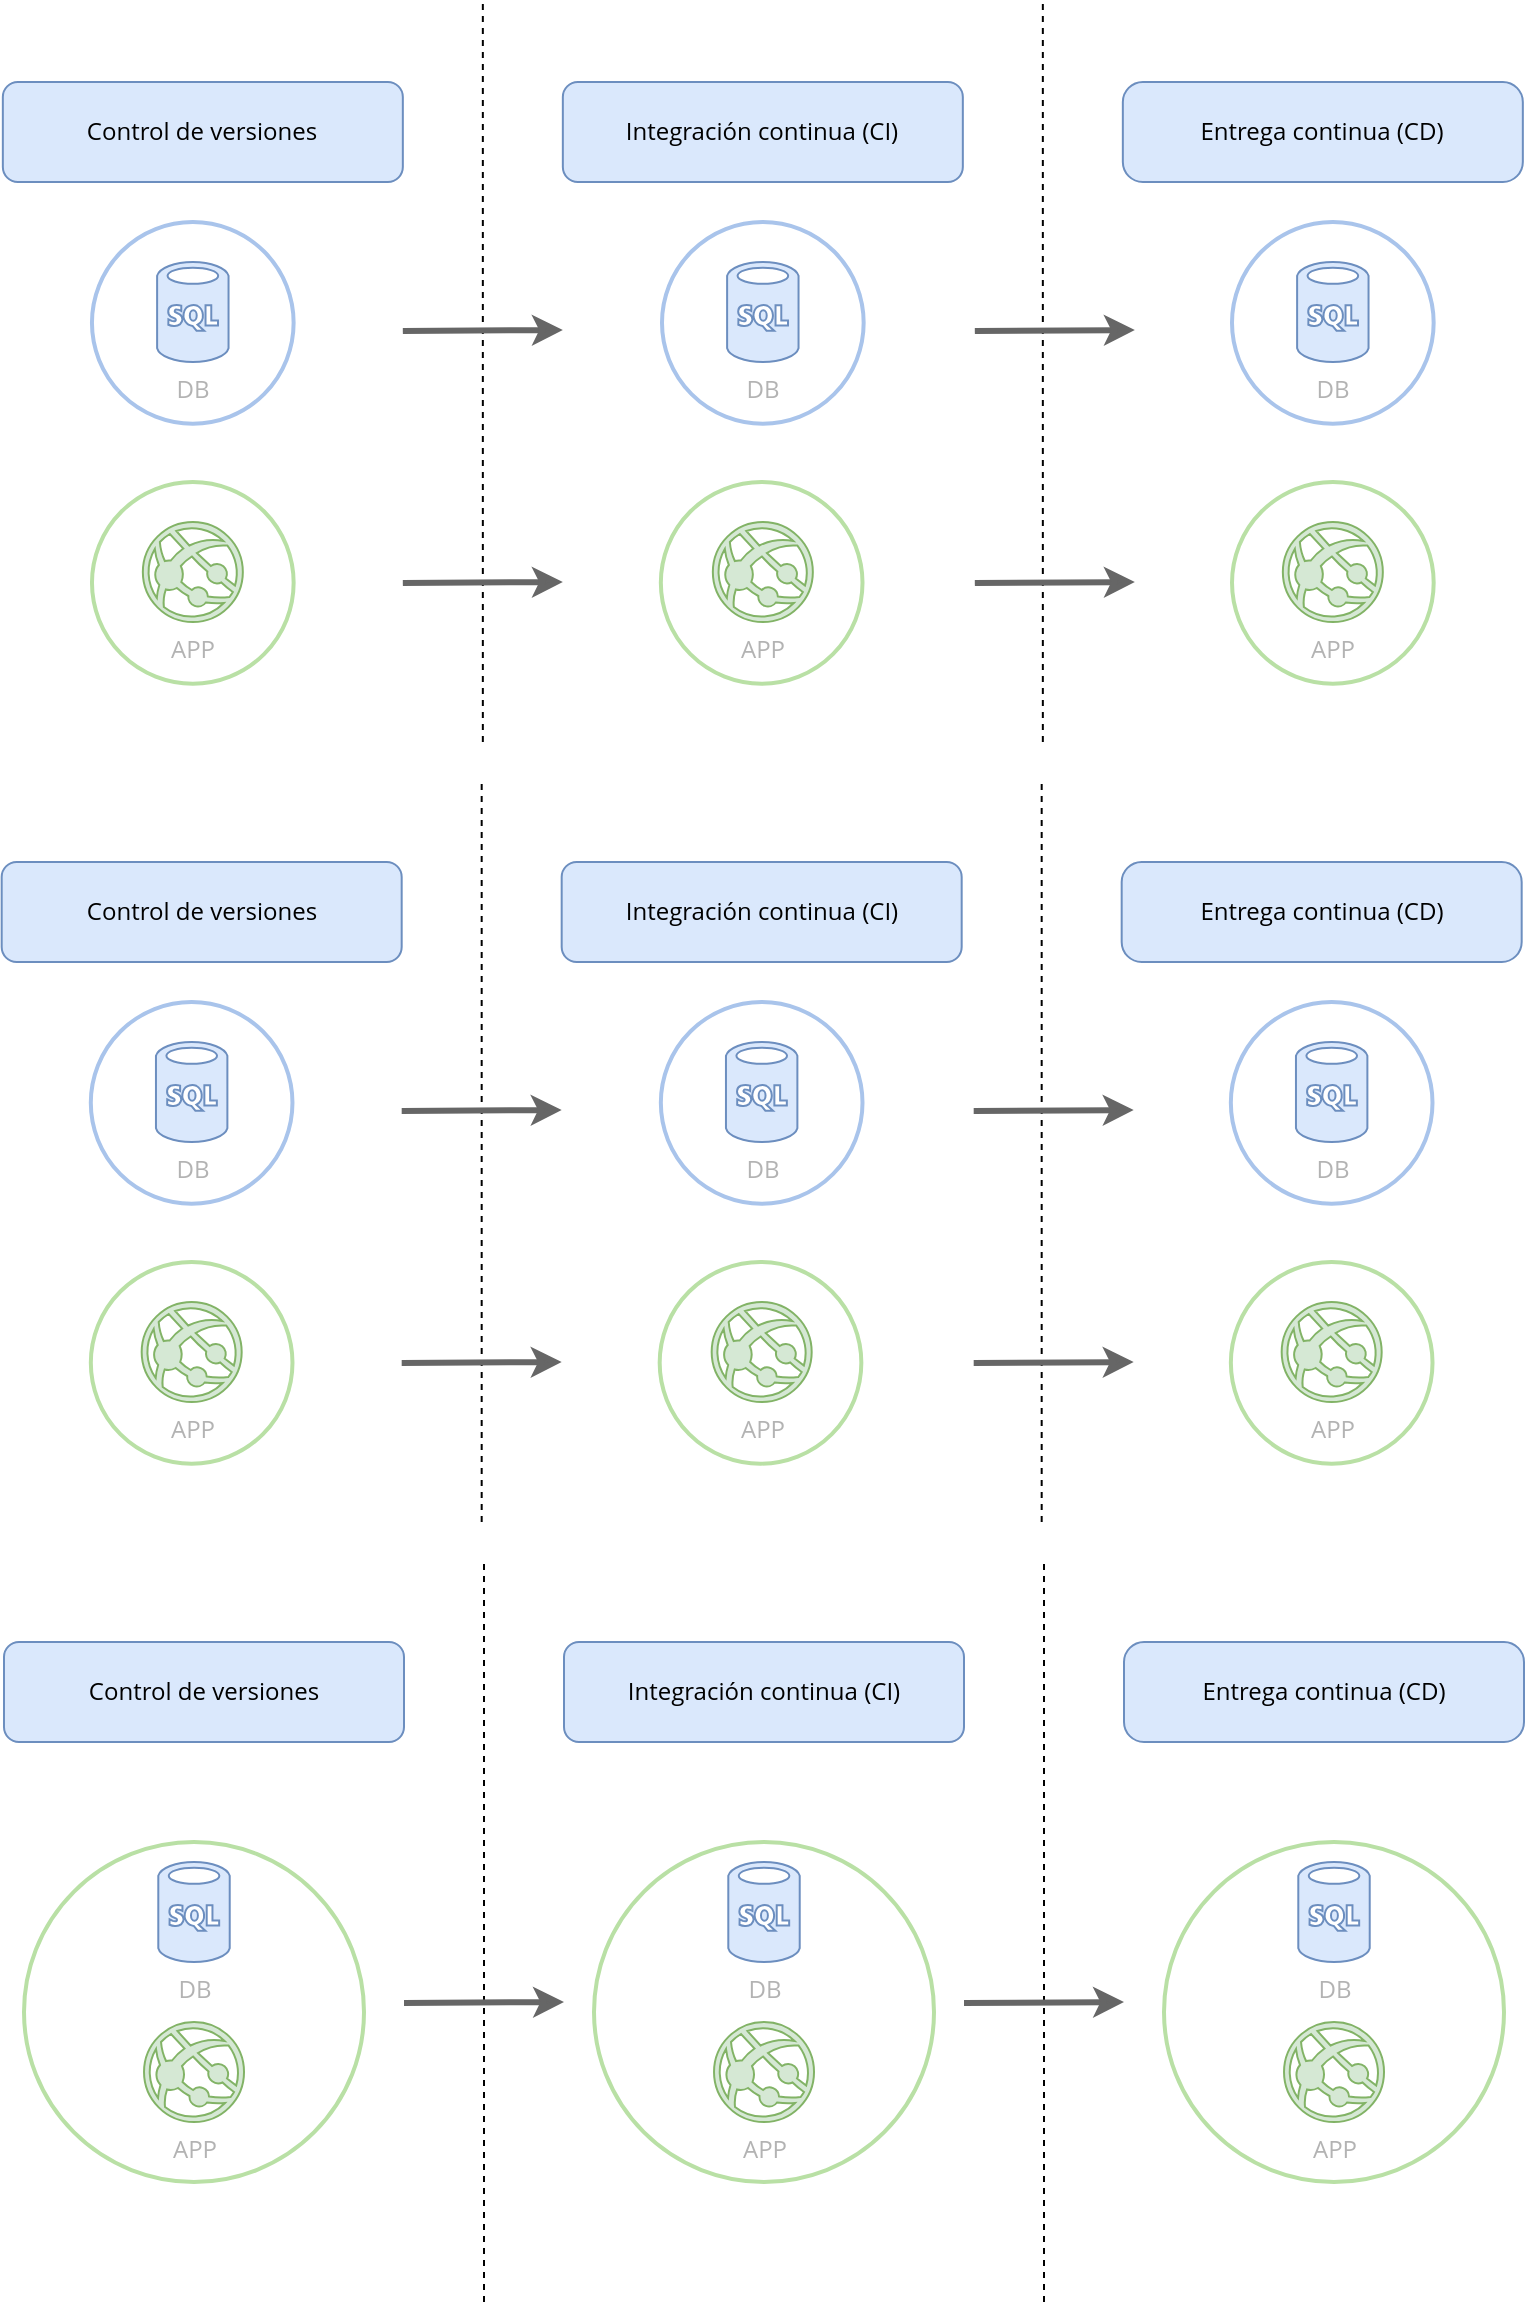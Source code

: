 <mxfile version="13.0.1" type="github">
  <diagram id="gpCpd4C2CqXltoKwv3tZ" name="Escenarios">
    <mxGraphModel dx="946" dy="574" grid="1" gridSize="10" guides="1" tooltips="1" connect="1" arrows="1" fold="1" page="1" pageScale="1" pageWidth="827" pageHeight="1169" math="0" shadow="0" extFonts="Monaco^https://fonts.googleapis.com/css?family=Monaco|Open Sans^https://fonts.googleapis.com/css?family=Open+Sans">
      <root>
        <mxCell id="0" />
        <mxCell id="1" parent="0" />
        <mxCell id="MYIsnShTRxIOHbeXiHgU-14" value="Control de versiones" style="rounded=1;whiteSpace=wrap;html=1;fillColor=#dae8fc;strokeColor=#6c8ebf;fontFamily=Open Sans;" parent="1" vertex="1">
          <mxGeometry x="34" y="830" width="200" height="50" as="geometry" />
        </mxCell>
        <mxCell id="MYIsnShTRxIOHbeXiHgU-15" value="Integración continua (CI)" style="rounded=1;whiteSpace=wrap;html=1;fillColor=#dae8fc;strokeColor=#6c8ebf;fontFamily=Open Sans;" parent="1" vertex="1">
          <mxGeometry x="314" y="830" width="200" height="50" as="geometry" />
        </mxCell>
        <mxCell id="MYIsnShTRxIOHbeXiHgU-16" value="Entrega continua (CD)" style="rounded=1;whiteSpace=wrap;html=1;fillColor=#dae8fc;strokeColor=#6c8ebf;arcSize=20;fontFamily=Open Sans;" parent="1" vertex="1">
          <mxGeometry x="594" y="830" width="200" height="50" as="geometry" />
        </mxCell>
        <mxCell id="MYIsnShTRxIOHbeXiHgU-20" value="" style="group;fontColor=#B3B3B3;fontFamily=Open Sans;" parent="1" vertex="1" connectable="0">
          <mxGeometry x="44.0" y="930" width="170" height="170" as="geometry" />
        </mxCell>
        <mxCell id="MYIsnShTRxIOHbeXiHgU-19" value="" style="ellipse;whiteSpace=wrap;html=1;aspect=fixed;fillColor=none;strokeColor=#B9E0A5;strokeWidth=2;fontFamily=Open Sans;" parent="MYIsnShTRxIOHbeXiHgU-20" vertex="1">
          <mxGeometry width="170" height="170" as="geometry" />
        </mxCell>
        <mxCell id="MYIsnShTRxIOHbeXiHgU-1" value="DB" style="verticalLabelPosition=bottom;html=1;verticalAlign=top;align=center;strokeColor=#6c8ebf;fillColor=#dae8fc;shape=mxgraph.azure.sql_database;fontColor=#B3B3B3;fontFamily=Open Sans;" parent="MYIsnShTRxIOHbeXiHgU-20" vertex="1">
          <mxGeometry x="67.15" y="10" width="35.71" height="50" as="geometry" />
        </mxCell>
        <mxCell id="MYIsnShTRxIOHbeXiHgU-17" value="APP" style="verticalLabelPosition=bottom;html=1;verticalAlign=top;align=center;strokeColor=#82b366;fillColor=#d5e8d4;shape=mxgraph.azure.azure_website;pointerEvents=1;fontColor=#B3B3B3;fontFamily=Open Sans;" parent="MYIsnShTRxIOHbeXiHgU-20" vertex="1">
          <mxGeometry x="60.01" y="90" width="50" height="50" as="geometry" />
        </mxCell>
        <mxCell id="MYIsnShTRxIOHbeXiHgU-21" value="" style="endArrow=none;dashed=1;html=1;fontFamily=Open Sans;" parent="1" edge="1">
          <mxGeometry width="50" height="50" relative="1" as="geometry">
            <mxPoint x="274" y="1160" as="sourcePoint" />
            <mxPoint x="274" y="790" as="targetPoint" />
          </mxGeometry>
        </mxCell>
        <mxCell id="2tvlTxC79Wn1W61wuCor-3" value="" style="endArrow=none;dashed=1;html=1;fontFamily=Open Sans;" parent="1" edge="1">
          <mxGeometry width="50" height="50" relative="1" as="geometry">
            <mxPoint x="554" y="1160" as="sourcePoint" />
            <mxPoint x="554" y="790" as="targetPoint" />
          </mxGeometry>
        </mxCell>
        <mxCell id="2tvlTxC79Wn1W61wuCor-4" value="" style="group;fontColor=#B3B3B3;fontFamily=Open Sans;" parent="1" vertex="1" connectable="0">
          <mxGeometry x="329" y="930" width="170" height="170" as="geometry" />
        </mxCell>
        <mxCell id="2tvlTxC79Wn1W61wuCor-5" value="" style="ellipse;whiteSpace=wrap;html=1;aspect=fixed;fillColor=none;strokeColor=#B9E0A5;strokeWidth=2;fontFamily=Open Sans;" parent="2tvlTxC79Wn1W61wuCor-4" vertex="1">
          <mxGeometry width="170" height="170" as="geometry" />
        </mxCell>
        <mxCell id="2tvlTxC79Wn1W61wuCor-6" value="DB" style="verticalLabelPosition=bottom;html=1;verticalAlign=top;align=center;strokeColor=#6c8ebf;fillColor=#dae8fc;shape=mxgraph.azure.sql_database;fontColor=#B3B3B3;fontFamily=Open Sans;" parent="2tvlTxC79Wn1W61wuCor-4" vertex="1">
          <mxGeometry x="67.15" y="10" width="35.71" height="50" as="geometry" />
        </mxCell>
        <mxCell id="2tvlTxC79Wn1W61wuCor-7" value="APP" style="verticalLabelPosition=bottom;html=1;verticalAlign=top;align=center;strokeColor=#82b366;fillColor=#d5e8d4;shape=mxgraph.azure.azure_website;pointerEvents=1;fontColor=#B3B3B3;fontFamily=Open Sans;" parent="2tvlTxC79Wn1W61wuCor-4" vertex="1">
          <mxGeometry x="60.01" y="90" width="50" height="50" as="geometry" />
        </mxCell>
        <mxCell id="2tvlTxC79Wn1W61wuCor-8" value="" style="group;fontColor=#B3B3B3;fontFamily=Open Sans;" parent="1" vertex="1" connectable="0">
          <mxGeometry x="614" y="930" width="170" height="170" as="geometry" />
        </mxCell>
        <mxCell id="2tvlTxC79Wn1W61wuCor-9" value="" style="ellipse;whiteSpace=wrap;html=1;aspect=fixed;fillColor=none;strokeColor=#B9E0A5;strokeWidth=2;fontFamily=Open Sans;" parent="2tvlTxC79Wn1W61wuCor-8" vertex="1">
          <mxGeometry width="170" height="170" as="geometry" />
        </mxCell>
        <mxCell id="2tvlTxC79Wn1W61wuCor-10" value="DB" style="verticalLabelPosition=bottom;html=1;verticalAlign=top;align=center;strokeColor=#6c8ebf;fillColor=#dae8fc;shape=mxgraph.azure.sql_database;fontColor=#B3B3B3;fontFamily=Open Sans;" parent="2tvlTxC79Wn1W61wuCor-8" vertex="1">
          <mxGeometry x="67.15" y="10" width="35.71" height="50" as="geometry" />
        </mxCell>
        <mxCell id="2tvlTxC79Wn1W61wuCor-11" value="APP" style="verticalLabelPosition=bottom;html=1;verticalAlign=top;align=center;strokeColor=#82b366;fillColor=#d5e8d4;shape=mxgraph.azure.azure_website;pointerEvents=1;fontColor=#B3B3B3;fontFamily=Open Sans;" parent="2tvlTxC79Wn1W61wuCor-8" vertex="1">
          <mxGeometry x="60.01" y="90" width="50" height="50" as="geometry" />
        </mxCell>
        <mxCell id="2tvlTxC79Wn1W61wuCor-17" value="" style="endArrow=classic;html=1;fontColor=#B3B3B3;fillColor=#f5f5f5;strokeColor=#666666;strokeWidth=3;fontFamily=Open Sans;" parent="1" edge="1">
          <mxGeometry width="50" height="50" relative="1" as="geometry">
            <mxPoint x="234" y="1010.5" as="sourcePoint" />
            <mxPoint x="314" y="1010" as="targetPoint" />
          </mxGeometry>
        </mxCell>
        <mxCell id="2tvlTxC79Wn1W61wuCor-18" value="" style="endArrow=classic;html=1;fontColor=#B3B3B3;fillColor=#f5f5f5;strokeColor=#666666;strokeWidth=3;fontFamily=Open Sans;" parent="1" edge="1">
          <mxGeometry width="50" height="50" relative="1" as="geometry">
            <mxPoint x="514" y="1010.5" as="sourcePoint" />
            <mxPoint x="594" y="1010" as="targetPoint" />
          </mxGeometry>
        </mxCell>
        <mxCell id="Q8Wm_trZoOTeBr5sEfMa-1" value="Control de versiones" style="rounded=1;whiteSpace=wrap;html=1;fillColor=#dae8fc;strokeColor=#6c8ebf;fontFamily=Open Sans;FType=g;" parent="1" vertex="1">
          <mxGeometry x="32.84" y="440" width="200" height="50" as="geometry" />
        </mxCell>
        <mxCell id="Q8Wm_trZoOTeBr5sEfMa-2" value="Integración continua (CI)" style="rounded=1;whiteSpace=wrap;html=1;fillColor=#dae8fc;strokeColor=#6c8ebf;fontFamily=Open Sans;FType=g;" parent="1" vertex="1">
          <mxGeometry x="312.84" y="440" width="200" height="50" as="geometry" />
        </mxCell>
        <mxCell id="Q8Wm_trZoOTeBr5sEfMa-3" value="Entrega continua (CD)" style="rounded=1;whiteSpace=wrap;html=1;fillColor=#dae8fc;strokeColor=#6c8ebf;arcSize=20;fontFamily=Open Sans;FType=g;" parent="1" vertex="1">
          <mxGeometry x="592.84" y="440" width="200" height="50" as="geometry" />
        </mxCell>
        <mxCell id="Q8Wm_trZoOTeBr5sEfMa-4" value="" style="endArrow=none;dashed=1;html=1;fontFamily=Open Sans;FType=g;" parent="1" edge="1">
          <mxGeometry width="50" height="50" relative="1" as="geometry">
            <mxPoint x="272.84" y="770" as="sourcePoint" />
            <mxPoint x="272.84" y="400" as="targetPoint" />
          </mxGeometry>
        </mxCell>
        <mxCell id="Q8Wm_trZoOTeBr5sEfMa-5" value="" style="endArrow=none;dashed=1;html=1;fontFamily=Open Sans;FType=g;" parent="1" edge="1">
          <mxGeometry width="50" height="50" relative="1" as="geometry">
            <mxPoint x="552.84" y="770" as="sourcePoint" />
            <mxPoint x="552.84" y="400" as="targetPoint" />
          </mxGeometry>
        </mxCell>
        <mxCell id="Q8Wm_trZoOTeBr5sEfMa-6" value="" style="endArrow=classic;html=1;fontColor=#B3B3B3;fillColor=#f5f5f5;strokeColor=#666666;strokeWidth=3;fontFamily=Open Sans;FType=g;" parent="1" edge="1">
          <mxGeometry width="50" height="50" relative="1" as="geometry">
            <mxPoint x="232.84" y="564.5" as="sourcePoint" />
            <mxPoint x="312.84" y="564" as="targetPoint" />
          </mxGeometry>
        </mxCell>
        <mxCell id="Q8Wm_trZoOTeBr5sEfMa-7" value="" style="endArrow=classic;html=1;fontColor=#B3B3B3;fillColor=#f5f5f5;strokeColor=#666666;strokeWidth=3;fontFamily=Open Sans;FType=g;" parent="1" edge="1">
          <mxGeometry width="50" height="50" relative="1" as="geometry">
            <mxPoint x="518.84" y="564.5" as="sourcePoint" />
            <mxPoint x="598.84" y="564" as="targetPoint" />
          </mxGeometry>
        </mxCell>
        <mxCell id="Q8Wm_trZoOTeBr5sEfMa-8" value="DB" style="verticalLabelPosition=bottom;html=1;verticalAlign=top;align=center;strokeColor=#6c8ebf;fillColor=#dae8fc;shape=mxgraph.azure.sql_database;fontColor=#B3B3B3;fontFamily=Open Sans;FType=g;" parent="1" vertex="1">
          <mxGeometry x="109.98" y="530" width="35.71" height="50" as="geometry" />
        </mxCell>
        <mxCell id="Q8Wm_trZoOTeBr5sEfMa-9" value="APP" style="verticalLabelPosition=bottom;html=1;verticalAlign=top;align=center;strokeColor=#82b366;fillColor=#d5e8d4;shape=mxgraph.azure.azure_website;pointerEvents=1;fontColor=#B3B3B3;fontFamily=Open Sans;FType=g;" parent="1" vertex="1">
          <mxGeometry x="102.84" y="660" width="50" height="50" as="geometry" />
        </mxCell>
        <mxCell id="hevtfb3yxUW6k2UNjcC5-3" value="DB" style="verticalLabelPosition=bottom;html=1;verticalAlign=top;align=center;strokeColor=#6c8ebf;fillColor=#dae8fc;shape=mxgraph.azure.sql_database;fontColor=#B3B3B3;fontFamily=Open Sans;FType=g;" parent="1" vertex="1">
          <mxGeometry x="394.98" y="530" width="35.71" height="50" as="geometry" />
        </mxCell>
        <mxCell id="hevtfb3yxUW6k2UNjcC5-4" value="APP" style="verticalLabelPosition=bottom;html=1;verticalAlign=top;align=center;strokeColor=#82b366;fillColor=#d5e8d4;shape=mxgraph.azure.azure_website;pointerEvents=1;fontColor=#B3B3B3;fontFamily=Open Sans;FType=g;" parent="1" vertex="1">
          <mxGeometry x="387.84" y="660" width="50" height="50" as="geometry" />
        </mxCell>
        <mxCell id="hevtfb3yxUW6k2UNjcC5-5" value="DB" style="verticalLabelPosition=bottom;html=1;verticalAlign=top;align=center;strokeColor=#6c8ebf;fillColor=#dae8fc;shape=mxgraph.azure.sql_database;fontColor=#B3B3B3;fontFamily=Open Sans;FType=g;" parent="1" vertex="1">
          <mxGeometry x="679.98" y="530" width="35.71" height="50" as="geometry" />
        </mxCell>
        <mxCell id="hevtfb3yxUW6k2UNjcC5-6" value="APP" style="verticalLabelPosition=bottom;html=1;verticalAlign=top;align=center;strokeColor=#82b366;fillColor=#d5e8d4;shape=mxgraph.azure.azure_website;pointerEvents=1;fontColor=#B3B3B3;fontFamily=Open Sans;FType=g;" parent="1" vertex="1">
          <mxGeometry x="672.84" y="660" width="50" height="50" as="geometry" />
        </mxCell>
        <mxCell id="hevtfb3yxUW6k2UNjcC5-7" value="" style="endArrow=classic;html=1;fontColor=#B3B3B3;fillColor=#f5f5f5;strokeColor=#666666;strokeWidth=3;fontFamily=Open Sans;FType=g;" parent="1" edge="1">
          <mxGeometry width="50" height="50" relative="1" as="geometry">
            <mxPoint x="232.84" y="690.5" as="sourcePoint" />
            <mxPoint x="312.84" y="690" as="targetPoint" />
          </mxGeometry>
        </mxCell>
        <mxCell id="hevtfb3yxUW6k2UNjcC5-8" value="" style="endArrow=classic;html=1;fontColor=#B3B3B3;fillColor=#f5f5f5;strokeColor=#666666;strokeWidth=3;fontFamily=Open Sans;FType=g;" parent="1" edge="1">
          <mxGeometry width="50" height="50" relative="1" as="geometry">
            <mxPoint x="518.84" y="690.5" as="sourcePoint" />
            <mxPoint x="598.84" y="690" as="targetPoint" />
          </mxGeometry>
        </mxCell>
        <mxCell id="hevtfb3yxUW6k2UNjcC5-13" value="" style="group;fontColor=#B3B3B3;fontFamily=Open Sans;FType=g;" parent="1" vertex="1" connectable="0">
          <mxGeometry x="77.41" y="640" width="100.84" height="110" as="geometry" />
        </mxCell>
        <mxCell id="hevtfb3yxUW6k2UNjcC5-14" value="" style="ellipse;whiteSpace=wrap;html=1;aspect=fixed;fillColor=none;strokeColor=#B9E0A5;strokeWidth=2;fontFamily=Open Sans;FType=g;" parent="hevtfb3yxUW6k2UNjcC5-13" vertex="1">
          <mxGeometry width="100.833" height="100.833" as="geometry" />
        </mxCell>
        <mxCell id="hevtfb3yxUW6k2UNjcC5-21" value="" style="group;fontColor=#B3B3B3;fontFamily=Open Sans;FType=g;" parent="1" vertex="1" connectable="0">
          <mxGeometry x="361.84" y="640" width="100.84" height="110" as="geometry" />
        </mxCell>
        <mxCell id="hevtfb3yxUW6k2UNjcC5-22" value="" style="ellipse;whiteSpace=wrap;html=1;aspect=fixed;fillColor=none;strokeColor=#B9E0A5;strokeWidth=2;fontFamily=Open Sans;FType=g;" parent="hevtfb3yxUW6k2UNjcC5-21" vertex="1">
          <mxGeometry width="100.833" height="100.833" as="geometry" />
        </mxCell>
        <mxCell id="hevtfb3yxUW6k2UNjcC5-23" value="" style="group;fontColor=#B3B3B3;fontFamily=Open Sans;FType=g;" parent="1" vertex="1" connectable="0">
          <mxGeometry x="647.43" y="640" width="100.84" height="110" as="geometry" />
        </mxCell>
        <mxCell id="hevtfb3yxUW6k2UNjcC5-24" value="" style="ellipse;whiteSpace=wrap;html=1;aspect=fixed;fillColor=none;strokeColor=#B9E0A5;strokeWidth=2;fontFamily=Open Sans;FType=g;" parent="hevtfb3yxUW6k2UNjcC5-23" vertex="1">
          <mxGeometry width="100.833" height="100.833" as="geometry" />
        </mxCell>
        <mxCell id="hevtfb3yxUW6k2UNjcC5-25" value="" style="group;fontColor=#B3B3B3;fontFamily=Open Sans;FType=g;" parent="1" vertex="1" connectable="0">
          <mxGeometry x="77.4" y="510" width="100.84" height="110" as="geometry" />
        </mxCell>
        <mxCell id="hevtfb3yxUW6k2UNjcC5-26" value="" style="ellipse;whiteSpace=wrap;html=1;aspect=fixed;fillColor=none;strokeColor=#A9C4EB;strokeWidth=2;fontFamily=Open Sans;FType=g;" parent="hevtfb3yxUW6k2UNjcC5-25" vertex="1">
          <mxGeometry width="100.833" height="100.833" as="geometry" />
        </mxCell>
        <mxCell id="hevtfb3yxUW6k2UNjcC5-27" value="" style="ellipse;whiteSpace=wrap;html=1;aspect=fixed;fillColor=none;strokeColor=#A9C4EB;strokeWidth=2;fontFamily=Open Sans;FType=g;" parent="1" vertex="1">
          <mxGeometry x="362.42" y="510" width="100.833" height="100.833" as="geometry" />
        </mxCell>
        <mxCell id="hevtfb3yxUW6k2UNjcC5-28" value="" style="ellipse;whiteSpace=wrap;html=1;aspect=fixed;fillColor=none;strokeColor=#A9C4EB;strokeWidth=2;fontFamily=Open Sans;FType=g;" parent="1" vertex="1">
          <mxGeometry x="647.42" y="510" width="100.833" height="100.833" as="geometry" />
        </mxCell>
        <mxCell id="pNMtXCgzxsCSnRQOP8oh-1" value="Control de versiones" style="rounded=1;whiteSpace=wrap;html=1;fillColor=#dae8fc;strokeColor=#6c8ebf;fontFamily=Open Sans;FType=g;" vertex="1" parent="1">
          <mxGeometry x="33.42" y="50" width="200" height="50" as="geometry" />
        </mxCell>
        <mxCell id="pNMtXCgzxsCSnRQOP8oh-2" value="Integración continua (CI)" style="rounded=1;whiteSpace=wrap;html=1;fillColor=#dae8fc;strokeColor=#6c8ebf;fontFamily=Open Sans;FType=g;" vertex="1" parent="1">
          <mxGeometry x="313.42" y="50" width="200" height="50" as="geometry" />
        </mxCell>
        <mxCell id="pNMtXCgzxsCSnRQOP8oh-3" value="Entrega continua (CD)" style="rounded=1;whiteSpace=wrap;html=1;fillColor=#dae8fc;strokeColor=#6c8ebf;arcSize=20;fontFamily=Open Sans;FType=g;" vertex="1" parent="1">
          <mxGeometry x="593.42" y="50" width="200" height="50" as="geometry" />
        </mxCell>
        <mxCell id="pNMtXCgzxsCSnRQOP8oh-4" value="" style="endArrow=none;dashed=1;html=1;fontFamily=Open Sans;FType=g;" edge="1" parent="1">
          <mxGeometry width="50" height="50" relative="1" as="geometry">
            <mxPoint x="273.42" y="380" as="sourcePoint" />
            <mxPoint x="273.42" y="10" as="targetPoint" />
          </mxGeometry>
        </mxCell>
        <mxCell id="pNMtXCgzxsCSnRQOP8oh-5" value="" style="endArrow=none;dashed=1;html=1;fontFamily=Open Sans;FType=g;" edge="1" parent="1">
          <mxGeometry width="50" height="50" relative="1" as="geometry">
            <mxPoint x="553.42" y="380" as="sourcePoint" />
            <mxPoint x="553.42" y="10" as="targetPoint" />
          </mxGeometry>
        </mxCell>
        <mxCell id="pNMtXCgzxsCSnRQOP8oh-6" value="" style="endArrow=classic;html=1;fontColor=#B3B3B3;fillColor=#f5f5f5;strokeColor=#666666;strokeWidth=3;fontFamily=Open Sans;FType=g;" edge="1" parent="1">
          <mxGeometry width="50" height="50" relative="1" as="geometry">
            <mxPoint x="233.42" y="174.5" as="sourcePoint" />
            <mxPoint x="313.42" y="174" as="targetPoint" />
          </mxGeometry>
        </mxCell>
        <mxCell id="pNMtXCgzxsCSnRQOP8oh-7" value="" style="endArrow=classic;html=1;fontColor=#B3B3B3;fillColor=#f5f5f5;strokeColor=#666666;strokeWidth=3;fontFamily=Open Sans;FType=g;" edge="1" parent="1">
          <mxGeometry width="50" height="50" relative="1" as="geometry">
            <mxPoint x="519.42" y="174.5" as="sourcePoint" />
            <mxPoint x="599.42" y="174" as="targetPoint" />
          </mxGeometry>
        </mxCell>
        <mxCell id="pNMtXCgzxsCSnRQOP8oh-8" value="DB" style="verticalLabelPosition=bottom;html=1;verticalAlign=top;align=center;strokeColor=#6c8ebf;fillColor=#dae8fc;shape=mxgraph.azure.sql_database;fontColor=#B3B3B3;fontFamily=Open Sans;FType=g;" vertex="1" parent="1">
          <mxGeometry x="110.56" y="140" width="35.71" height="50" as="geometry" />
        </mxCell>
        <mxCell id="pNMtXCgzxsCSnRQOP8oh-9" value="APP" style="verticalLabelPosition=bottom;html=1;verticalAlign=top;align=center;strokeColor=#82b366;fillColor=#d5e8d4;shape=mxgraph.azure.azure_website;pointerEvents=1;fontColor=#B3B3B3;fontFamily=Open Sans;FType=g;" vertex="1" parent="1">
          <mxGeometry x="103.42" y="270" width="50" height="50" as="geometry" />
        </mxCell>
        <mxCell id="pNMtXCgzxsCSnRQOP8oh-10" value="DB" style="verticalLabelPosition=bottom;html=1;verticalAlign=top;align=center;strokeColor=#6c8ebf;fillColor=#dae8fc;shape=mxgraph.azure.sql_database;fontColor=#B3B3B3;fontFamily=Open Sans;FType=g;" vertex="1" parent="1">
          <mxGeometry x="395.56" y="140" width="35.71" height="50" as="geometry" />
        </mxCell>
        <mxCell id="pNMtXCgzxsCSnRQOP8oh-11" value="APP" style="verticalLabelPosition=bottom;html=1;verticalAlign=top;align=center;strokeColor=#82b366;fillColor=#d5e8d4;shape=mxgraph.azure.azure_website;pointerEvents=1;fontColor=#B3B3B3;fontFamily=Open Sans;FType=g;" vertex="1" parent="1">
          <mxGeometry x="388.42" y="270" width="50" height="50" as="geometry" />
        </mxCell>
        <mxCell id="pNMtXCgzxsCSnRQOP8oh-12" value="DB" style="verticalLabelPosition=bottom;html=1;verticalAlign=top;align=center;strokeColor=#6c8ebf;fillColor=#dae8fc;shape=mxgraph.azure.sql_database;fontColor=#B3B3B3;fontFamily=Open Sans;FType=g;" vertex="1" parent="1">
          <mxGeometry x="680.56" y="140" width="35.71" height="50" as="geometry" />
        </mxCell>
        <mxCell id="pNMtXCgzxsCSnRQOP8oh-13" value="APP" style="verticalLabelPosition=bottom;html=1;verticalAlign=top;align=center;strokeColor=#82b366;fillColor=#d5e8d4;shape=mxgraph.azure.azure_website;pointerEvents=1;fontColor=#B3B3B3;fontFamily=Open Sans;FType=g;" vertex="1" parent="1">
          <mxGeometry x="673.42" y="270" width="50" height="50" as="geometry" />
        </mxCell>
        <mxCell id="pNMtXCgzxsCSnRQOP8oh-14" value="" style="endArrow=classic;html=1;fontColor=#B3B3B3;fillColor=#f5f5f5;strokeColor=#666666;strokeWidth=3;fontFamily=Open Sans;FType=g;" edge="1" parent="1">
          <mxGeometry width="50" height="50" relative="1" as="geometry">
            <mxPoint x="233.42" y="300.5" as="sourcePoint" />
            <mxPoint x="313.42" y="300" as="targetPoint" />
          </mxGeometry>
        </mxCell>
        <mxCell id="pNMtXCgzxsCSnRQOP8oh-15" value="" style="endArrow=classic;html=1;fontColor=#B3B3B3;fillColor=#f5f5f5;strokeColor=#666666;strokeWidth=3;fontFamily=Open Sans;FType=g;" edge="1" parent="1">
          <mxGeometry width="50" height="50" relative="1" as="geometry">
            <mxPoint x="519.42" y="300.5" as="sourcePoint" />
            <mxPoint x="599.42" y="300" as="targetPoint" />
          </mxGeometry>
        </mxCell>
        <mxCell id="pNMtXCgzxsCSnRQOP8oh-16" value="" style="group;fontColor=#B3B3B3;fontFamily=Open Sans;FType=g;" vertex="1" connectable="0" parent="1">
          <mxGeometry x="77.99" y="250" width="100.84" height="110" as="geometry" />
        </mxCell>
        <mxCell id="pNMtXCgzxsCSnRQOP8oh-17" value="" style="ellipse;whiteSpace=wrap;html=1;aspect=fixed;fillColor=none;strokeColor=#B9E0A5;strokeWidth=2;fontFamily=Open Sans;FType=g;" vertex="1" parent="pNMtXCgzxsCSnRQOP8oh-16">
          <mxGeometry width="100.833" height="100.833" as="geometry" />
        </mxCell>
        <mxCell id="pNMtXCgzxsCSnRQOP8oh-18" value="" style="group;fontColor=#B3B3B3;fontFamily=Open Sans;FType=g;" vertex="1" connectable="0" parent="1">
          <mxGeometry x="362.42" y="250" width="100.84" height="110" as="geometry" />
        </mxCell>
        <mxCell id="pNMtXCgzxsCSnRQOP8oh-19" value="" style="ellipse;whiteSpace=wrap;html=1;aspect=fixed;fillColor=none;strokeColor=#B9E0A5;strokeWidth=2;fontFamily=Open Sans;FType=g;" vertex="1" parent="pNMtXCgzxsCSnRQOP8oh-18">
          <mxGeometry width="100.833" height="100.833" as="geometry" />
        </mxCell>
        <mxCell id="pNMtXCgzxsCSnRQOP8oh-20" value="" style="group;fontColor=#B3B3B3;fontFamily=Open Sans;FType=g;" vertex="1" connectable="0" parent="1">
          <mxGeometry x="648.01" y="250" width="100.84" height="110" as="geometry" />
        </mxCell>
        <mxCell id="pNMtXCgzxsCSnRQOP8oh-21" value="" style="ellipse;whiteSpace=wrap;html=1;aspect=fixed;fillColor=none;strokeColor=#B9E0A5;strokeWidth=2;fontFamily=Open Sans;FType=g;" vertex="1" parent="pNMtXCgzxsCSnRQOP8oh-20">
          <mxGeometry width="100.833" height="100.833" as="geometry" />
        </mxCell>
        <mxCell id="pNMtXCgzxsCSnRQOP8oh-22" value="" style="group;fontColor=#B3B3B3;fontFamily=Open Sans;FType=g;" vertex="1" connectable="0" parent="1">
          <mxGeometry x="77.98" y="120" width="100.84" height="110" as="geometry" />
        </mxCell>
        <mxCell id="pNMtXCgzxsCSnRQOP8oh-23" value="" style="ellipse;whiteSpace=wrap;html=1;aspect=fixed;fillColor=none;strokeColor=#A9C4EB;strokeWidth=2;fontFamily=Open Sans;FType=g;" vertex="1" parent="pNMtXCgzxsCSnRQOP8oh-22">
          <mxGeometry width="100.833" height="100.833" as="geometry" />
        </mxCell>
        <mxCell id="pNMtXCgzxsCSnRQOP8oh-24" value="" style="ellipse;whiteSpace=wrap;html=1;aspect=fixed;fillColor=none;strokeColor=#A9C4EB;strokeWidth=2;fontFamily=Open Sans;FType=g;" vertex="1" parent="1">
          <mxGeometry x="363" y="120" width="100.833" height="100.833" as="geometry" />
        </mxCell>
        <mxCell id="pNMtXCgzxsCSnRQOP8oh-25" value="" style="ellipse;whiteSpace=wrap;html=1;aspect=fixed;fillColor=none;strokeColor=#A9C4EB;strokeWidth=2;fontFamily=Open Sans;FType=g;" vertex="1" parent="1">
          <mxGeometry x="648.0" y="120" width="100.833" height="100.833" as="geometry" />
        </mxCell>
      </root>
    </mxGraphModel>
  </diagram>
</mxfile>
